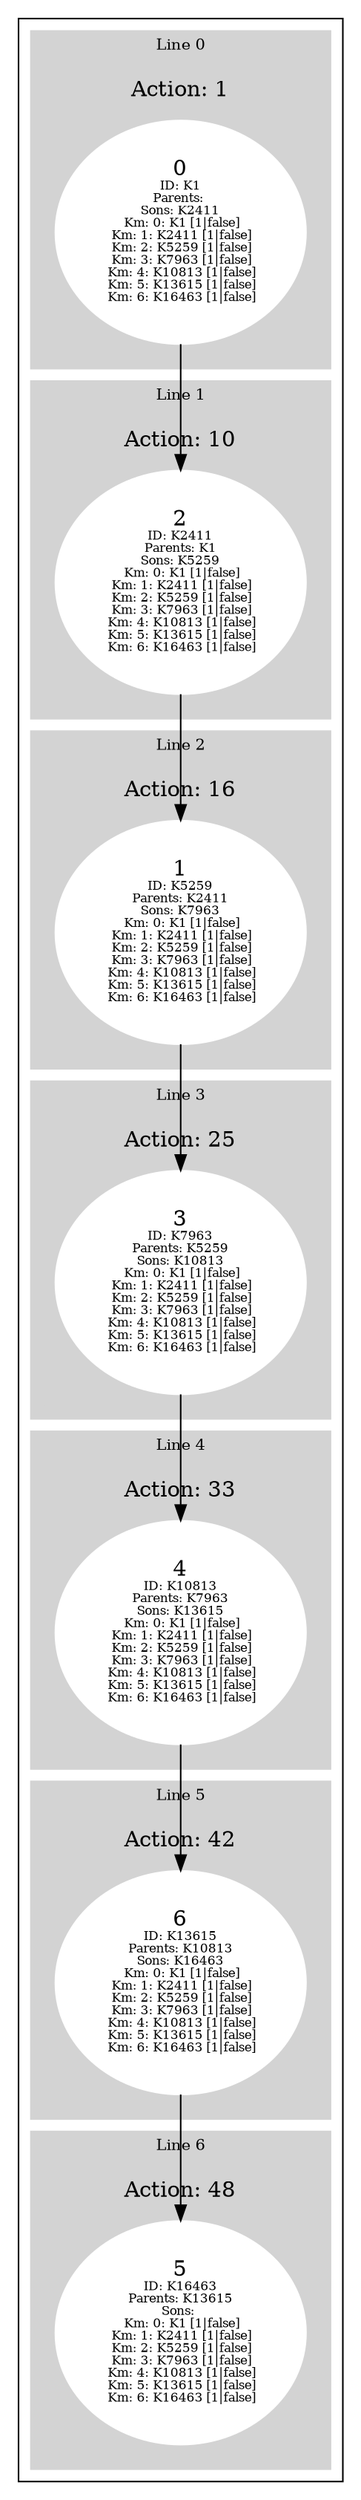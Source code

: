 digraph G {
subgraph cluster_info {
        subgraph cluster_0 {
        style=filled;
        color=lightgrey;
        node [style=filled,color=white];
        subgraph cluster_act_1 {
label = "Action: 1"step_K1 [label=<0<BR /><FONT POINT-SIZE="8">ID: K1</FONT><BR /><FONT POINT-SIZE="8">Parents: </FONT><BR /><FONT POINT-SIZE="8">Sons: K2411</FONT><BR /><FONT POINT-SIZE="8"> Km: 0: K1 [1|false]</FONT><BR /><FONT POINT-SIZE="8"> Km: 1: K2411 [1|false]</FONT><BR /><FONT POINT-SIZE="8"> Km: 2: K5259 [1|false]</FONT><BR /><FONT POINT-SIZE="8"> Km: 3: K7963 [1|false]</FONT><BR /><FONT POINT-SIZE="8"> Km: 4: K10813 [1|false]</FONT><BR /><FONT POINT-SIZE="8"> Km: 5: K13615 [1|false]</FONT><BR /><FONT POINT-SIZE="8"> Km: 6: K16463 [1|false]</FONT>>]
}

        fontsize="10"
        label = "Line 0";
        }

        subgraph cluster_4 {
        style=filled;
        color=lightgrey;
        node [style=filled,color=white];
        subgraph cluster_act_33 {
label = "Action: 33"step_K10813 [label=<4<BR /><FONT POINT-SIZE="8">ID: K10813</FONT><BR /><FONT POINT-SIZE="8">Parents: K7963</FONT><BR /><FONT POINT-SIZE="8">Sons: K13615</FONT><BR /><FONT POINT-SIZE="8"> Km: 0: K1 [1|false]</FONT><BR /><FONT POINT-SIZE="8"> Km: 1: K2411 [1|false]</FONT><BR /><FONT POINT-SIZE="8"> Km: 2: K5259 [1|false]</FONT><BR /><FONT POINT-SIZE="8"> Km: 3: K7963 [1|false]</FONT><BR /><FONT POINT-SIZE="8"> Km: 4: K10813 [1|false]</FONT><BR /><FONT POINT-SIZE="8"> Km: 5: K13615 [1|false]</FONT><BR /><FONT POINT-SIZE="8"> Km: 6: K16463 [1|false]</FONT>>]
}

        fontsize="10"
        label = "Line 4";
        }

        subgraph cluster_2 {
        style=filled;
        color=lightgrey;
        node [style=filled,color=white];
        subgraph cluster_act_16 {
label = "Action: 16"step_K5259 [label=<1<BR /><FONT POINT-SIZE="8">ID: K5259</FONT><BR /><FONT POINT-SIZE="8">Parents: K2411</FONT><BR /><FONT POINT-SIZE="8">Sons: K7963</FONT><BR /><FONT POINT-SIZE="8"> Km: 0: K1 [1|false]</FONT><BR /><FONT POINT-SIZE="8"> Km: 1: K2411 [1|false]</FONT><BR /><FONT POINT-SIZE="8"> Km: 2: K5259 [1|false]</FONT><BR /><FONT POINT-SIZE="8"> Km: 3: K7963 [1|false]</FONT><BR /><FONT POINT-SIZE="8"> Km: 4: K10813 [1|false]</FONT><BR /><FONT POINT-SIZE="8"> Km: 5: K13615 [1|false]</FONT><BR /><FONT POINT-SIZE="8"> Km: 6: K16463 [1|false]</FONT>>]
}

        fontsize="10"
        label = "Line 2";
        }

        subgraph cluster_3 {
        style=filled;
        color=lightgrey;
        node [style=filled,color=white];
        subgraph cluster_act_25 {
label = "Action: 25"step_K7963 [label=<3<BR /><FONT POINT-SIZE="8">ID: K7963</FONT><BR /><FONT POINT-SIZE="8">Parents: K5259</FONT><BR /><FONT POINT-SIZE="8">Sons: K10813</FONT><BR /><FONT POINT-SIZE="8"> Km: 0: K1 [1|false]</FONT><BR /><FONT POINT-SIZE="8"> Km: 1: K2411 [1|false]</FONT><BR /><FONT POINT-SIZE="8"> Km: 2: K5259 [1|false]</FONT><BR /><FONT POINT-SIZE="8"> Km: 3: K7963 [1|false]</FONT><BR /><FONT POINT-SIZE="8"> Km: 4: K10813 [1|false]</FONT><BR /><FONT POINT-SIZE="8"> Km: 5: K13615 [1|false]</FONT><BR /><FONT POINT-SIZE="8"> Km: 6: K16463 [1|false]</FONT>>]
}

        fontsize="10"
        label = "Line 3";
        }

        subgraph cluster_5 {
        style=filled;
        color=lightgrey;
        node [style=filled,color=white];
        subgraph cluster_act_42 {
label = "Action: 42"step_K13615 [label=<6<BR /><FONT POINT-SIZE="8">ID: K13615</FONT><BR /><FONT POINT-SIZE="8">Parents: K10813</FONT><BR /><FONT POINT-SIZE="8">Sons: K16463</FONT><BR /><FONT POINT-SIZE="8"> Km: 0: K1 [1|false]</FONT><BR /><FONT POINT-SIZE="8"> Km: 1: K2411 [1|false]</FONT><BR /><FONT POINT-SIZE="8"> Km: 2: K5259 [1|false]</FONT><BR /><FONT POINT-SIZE="8"> Km: 3: K7963 [1|false]</FONT><BR /><FONT POINT-SIZE="8"> Km: 4: K10813 [1|false]</FONT><BR /><FONT POINT-SIZE="8"> Km: 5: K13615 [1|false]</FONT><BR /><FONT POINT-SIZE="8"> Km: 6: K16463 [1|false]</FONT>>]
}

        fontsize="10"
        label = "Line 5";
        }

        subgraph cluster_6 {
        style=filled;
        color=lightgrey;
        node [style=filled,color=white];
        subgraph cluster_act_48 {
label = "Action: 48"step_K16463 [label=<5<BR /><FONT POINT-SIZE="8">ID: K16463</FONT><BR /><FONT POINT-SIZE="8">Parents: K13615</FONT><BR /><FONT POINT-SIZE="8">Sons: </FONT><BR /><FONT POINT-SIZE="8"> Km: 0: K1 [1|false]</FONT><BR /><FONT POINT-SIZE="8"> Km: 1: K2411 [1|false]</FONT><BR /><FONT POINT-SIZE="8"> Km: 2: K5259 [1|false]</FONT><BR /><FONT POINT-SIZE="8"> Km: 3: K7963 [1|false]</FONT><BR /><FONT POINT-SIZE="8"> Km: 4: K10813 [1|false]</FONT><BR /><FONT POINT-SIZE="8"> Km: 5: K13615 [1|false]</FONT><BR /><FONT POINT-SIZE="8"> Km: 6: K16463 [1|false]</FONT>>]
}

        fontsize="10"
        label = "Line 6";
        }

        subgraph cluster_1 {
        style=filled;
        color=lightgrey;
        node [style=filled,color=white];
        subgraph cluster_act_10 {
label = "Action: 10"step_K2411 [label=<2<BR /><FONT POINT-SIZE="8">ID: K2411</FONT><BR /><FONT POINT-SIZE="8">Parents: K1</FONT><BR /><FONT POINT-SIZE="8">Sons: K5259</FONT><BR /><FONT POINT-SIZE="8"> Km: 0: K1 [1|false]</FONT><BR /><FONT POINT-SIZE="8"> Km: 1: K2411 [1|false]</FONT><BR /><FONT POINT-SIZE="8"> Km: 2: K5259 [1|false]</FONT><BR /><FONT POINT-SIZE="8"> Km: 3: K7963 [1|false]</FONT><BR /><FONT POINT-SIZE="8"> Km: 4: K10813 [1|false]</FONT><BR /><FONT POINT-SIZE="8"> Km: 5: K13615 [1|false]</FONT><BR /><FONT POINT-SIZE="8"> Km: 6: K16463 [1|false]</FONT>>]
}

        fontsize="10"
        label = "Line 1";
        }
step_K13615 -> step_K16463; 
step_K5259 -> step_K7963; 
step_K10813 -> step_K13615; 
step_K2411 -> step_K5259; 
step_K1 -> step_K2411; 
step_K7963 -> step_K10813; 
}}
